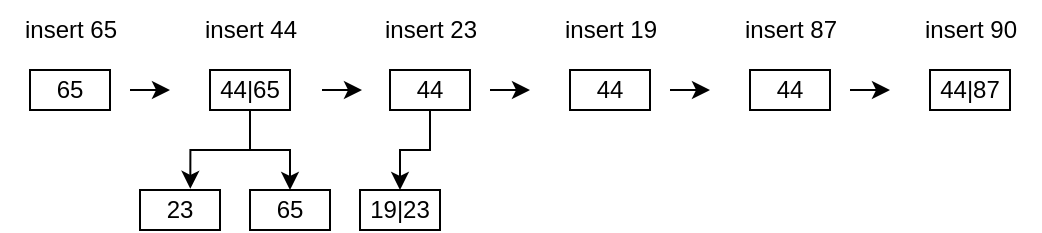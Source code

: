 <mxfile version="20.0.4" type="github">
  <diagram id="8HZwDO7vEsLMjVZsUaXS" name="Page-1">
    <mxGraphModel dx="385" dy="454" grid="1" gridSize="10" guides="1" tooltips="1" connect="1" arrows="1" fold="1" page="1" pageScale="1" pageWidth="850" pageHeight="1100" math="0" shadow="0">
      <root>
        <mxCell id="0" />
        <mxCell id="1" parent="0" />
        <mxCell id="fmrDMaU2U6wh1C317-LP-1" value="65" style="rounded=0;whiteSpace=wrap;html=1;" vertex="1" parent="1">
          <mxGeometry x="200" y="200" width="40" height="20" as="geometry" />
        </mxCell>
        <mxCell id="fmrDMaU2U6wh1C317-LP-2" value="" style="endArrow=classic;html=1;rounded=0;" edge="1" parent="1">
          <mxGeometry width="50" height="50" relative="1" as="geometry">
            <mxPoint x="250" y="210" as="sourcePoint" />
            <mxPoint x="270" y="210" as="targetPoint" />
          </mxGeometry>
        </mxCell>
        <mxCell id="fmrDMaU2U6wh1C317-LP-29" style="edgeStyle=orthogonalEdgeStyle;rounded=0;orthogonalLoop=1;jettySize=auto;html=1;entryX=0.629;entryY=-0.029;entryDx=0;entryDy=0;entryPerimeter=0;" edge="1" parent="1" source="fmrDMaU2U6wh1C317-LP-3" target="fmrDMaU2U6wh1C317-LP-20">
          <mxGeometry relative="1" as="geometry">
            <Array as="points">
              <mxPoint x="310" y="240" />
              <mxPoint x="280" y="240" />
            </Array>
          </mxGeometry>
        </mxCell>
        <mxCell id="fmrDMaU2U6wh1C317-LP-31" style="edgeStyle=orthogonalEdgeStyle;rounded=0;orthogonalLoop=1;jettySize=auto;html=1;entryX=0.5;entryY=0;entryDx=0;entryDy=0;" edge="1" parent="1" source="fmrDMaU2U6wh1C317-LP-3" target="fmrDMaU2U6wh1C317-LP-21">
          <mxGeometry relative="1" as="geometry" />
        </mxCell>
        <mxCell id="fmrDMaU2U6wh1C317-LP-3" value="44|65" style="rounded=0;whiteSpace=wrap;html=1;" vertex="1" parent="1">
          <mxGeometry x="290" y="200" width="40" height="20" as="geometry" />
        </mxCell>
        <mxCell id="fmrDMaU2U6wh1C317-LP-32" style="edgeStyle=orthogonalEdgeStyle;rounded=0;orthogonalLoop=1;jettySize=auto;html=1;entryX=0.5;entryY=0;entryDx=0;entryDy=0;" edge="1" parent="1" source="fmrDMaU2U6wh1C317-LP-6" target="fmrDMaU2U6wh1C317-LP-24">
          <mxGeometry relative="1" as="geometry" />
        </mxCell>
        <mxCell id="fmrDMaU2U6wh1C317-LP-6" value="44" style="rounded=0;whiteSpace=wrap;html=1;" vertex="1" parent="1">
          <mxGeometry x="380" y="200" width="40" height="20" as="geometry" />
        </mxCell>
        <mxCell id="fmrDMaU2U6wh1C317-LP-7" value="" style="endArrow=classic;html=1;rounded=0;" edge="1" parent="1">
          <mxGeometry width="50" height="50" relative="1" as="geometry">
            <mxPoint x="346" y="210" as="sourcePoint" />
            <mxPoint x="366" y="210" as="targetPoint" />
          </mxGeometry>
        </mxCell>
        <mxCell id="fmrDMaU2U6wh1C317-LP-8" value="44" style="rounded=0;whiteSpace=wrap;html=1;" vertex="1" parent="1">
          <mxGeometry x="470" y="200" width="40" height="20" as="geometry" />
        </mxCell>
        <mxCell id="fmrDMaU2U6wh1C317-LP-9" value="" style="endArrow=classic;html=1;rounded=0;" edge="1" parent="1">
          <mxGeometry width="50" height="50" relative="1" as="geometry">
            <mxPoint x="430" y="210" as="sourcePoint" />
            <mxPoint x="450" y="210" as="targetPoint" />
          </mxGeometry>
        </mxCell>
        <mxCell id="fmrDMaU2U6wh1C317-LP-10" value="44" style="rounded=0;whiteSpace=wrap;html=1;" vertex="1" parent="1">
          <mxGeometry x="560" y="200" width="40" height="20" as="geometry" />
        </mxCell>
        <mxCell id="fmrDMaU2U6wh1C317-LP-11" value="" style="endArrow=classic;html=1;rounded=0;" edge="1" parent="1">
          <mxGeometry width="50" height="50" relative="1" as="geometry">
            <mxPoint x="520" y="210" as="sourcePoint" />
            <mxPoint x="540" y="210" as="targetPoint" />
          </mxGeometry>
        </mxCell>
        <mxCell id="fmrDMaU2U6wh1C317-LP-12" value="44|87" style="rounded=0;whiteSpace=wrap;html=1;" vertex="1" parent="1">
          <mxGeometry x="650" y="200" width="40" height="20" as="geometry" />
        </mxCell>
        <mxCell id="fmrDMaU2U6wh1C317-LP-13" value="" style="endArrow=classic;html=1;rounded=0;" edge="1" parent="1">
          <mxGeometry width="50" height="50" relative="1" as="geometry">
            <mxPoint x="610" y="210" as="sourcePoint" />
            <mxPoint x="630" y="210" as="targetPoint" />
          </mxGeometry>
        </mxCell>
        <mxCell id="fmrDMaU2U6wh1C317-LP-14" value="insert 65" style="text;html=1;align=center;verticalAlign=middle;resizable=0;points=[];autosize=1;strokeColor=none;fillColor=none;" vertex="1" parent="1">
          <mxGeometry x="185" y="165" width="70" height="30" as="geometry" />
        </mxCell>
        <mxCell id="fmrDMaU2U6wh1C317-LP-15" value="insert 44" style="text;html=1;align=center;verticalAlign=middle;resizable=0;points=[];autosize=1;strokeColor=none;fillColor=none;" vertex="1" parent="1">
          <mxGeometry x="275" y="165" width="70" height="30" as="geometry" />
        </mxCell>
        <mxCell id="fmrDMaU2U6wh1C317-LP-16" value="insert 23" style="text;html=1;align=center;verticalAlign=middle;resizable=0;points=[];autosize=1;strokeColor=none;fillColor=none;" vertex="1" parent="1">
          <mxGeometry x="365" y="165" width="70" height="30" as="geometry" />
        </mxCell>
        <mxCell id="fmrDMaU2U6wh1C317-LP-17" value="insert 19" style="text;html=1;align=center;verticalAlign=middle;resizable=0;points=[];autosize=1;strokeColor=none;fillColor=none;" vertex="1" parent="1">
          <mxGeometry x="455" y="165" width="70" height="30" as="geometry" />
        </mxCell>
        <mxCell id="fmrDMaU2U6wh1C317-LP-18" value="insert 87" style="text;html=1;align=center;verticalAlign=middle;resizable=0;points=[];autosize=1;strokeColor=none;fillColor=none;" vertex="1" parent="1">
          <mxGeometry x="545" y="165" width="70" height="30" as="geometry" />
        </mxCell>
        <mxCell id="fmrDMaU2U6wh1C317-LP-19" value="insert 90" style="text;html=1;align=center;verticalAlign=middle;resizable=0;points=[];autosize=1;strokeColor=none;fillColor=none;" vertex="1" parent="1">
          <mxGeometry x="635" y="165" width="70" height="30" as="geometry" />
        </mxCell>
        <mxCell id="fmrDMaU2U6wh1C317-LP-20" value="23" style="rounded=0;whiteSpace=wrap;html=1;" vertex="1" parent="1">
          <mxGeometry x="255" y="260" width="40" height="20" as="geometry" />
        </mxCell>
        <mxCell id="fmrDMaU2U6wh1C317-LP-21" value="65" style="rounded=0;whiteSpace=wrap;html=1;" vertex="1" parent="1">
          <mxGeometry x="310" y="260" width="40" height="20" as="geometry" />
        </mxCell>
        <mxCell id="fmrDMaU2U6wh1C317-LP-24" value="19|23" style="rounded=0;whiteSpace=wrap;html=1;" vertex="1" parent="1">
          <mxGeometry x="365" y="260" width="40" height="20" as="geometry" />
        </mxCell>
      </root>
    </mxGraphModel>
  </diagram>
</mxfile>
